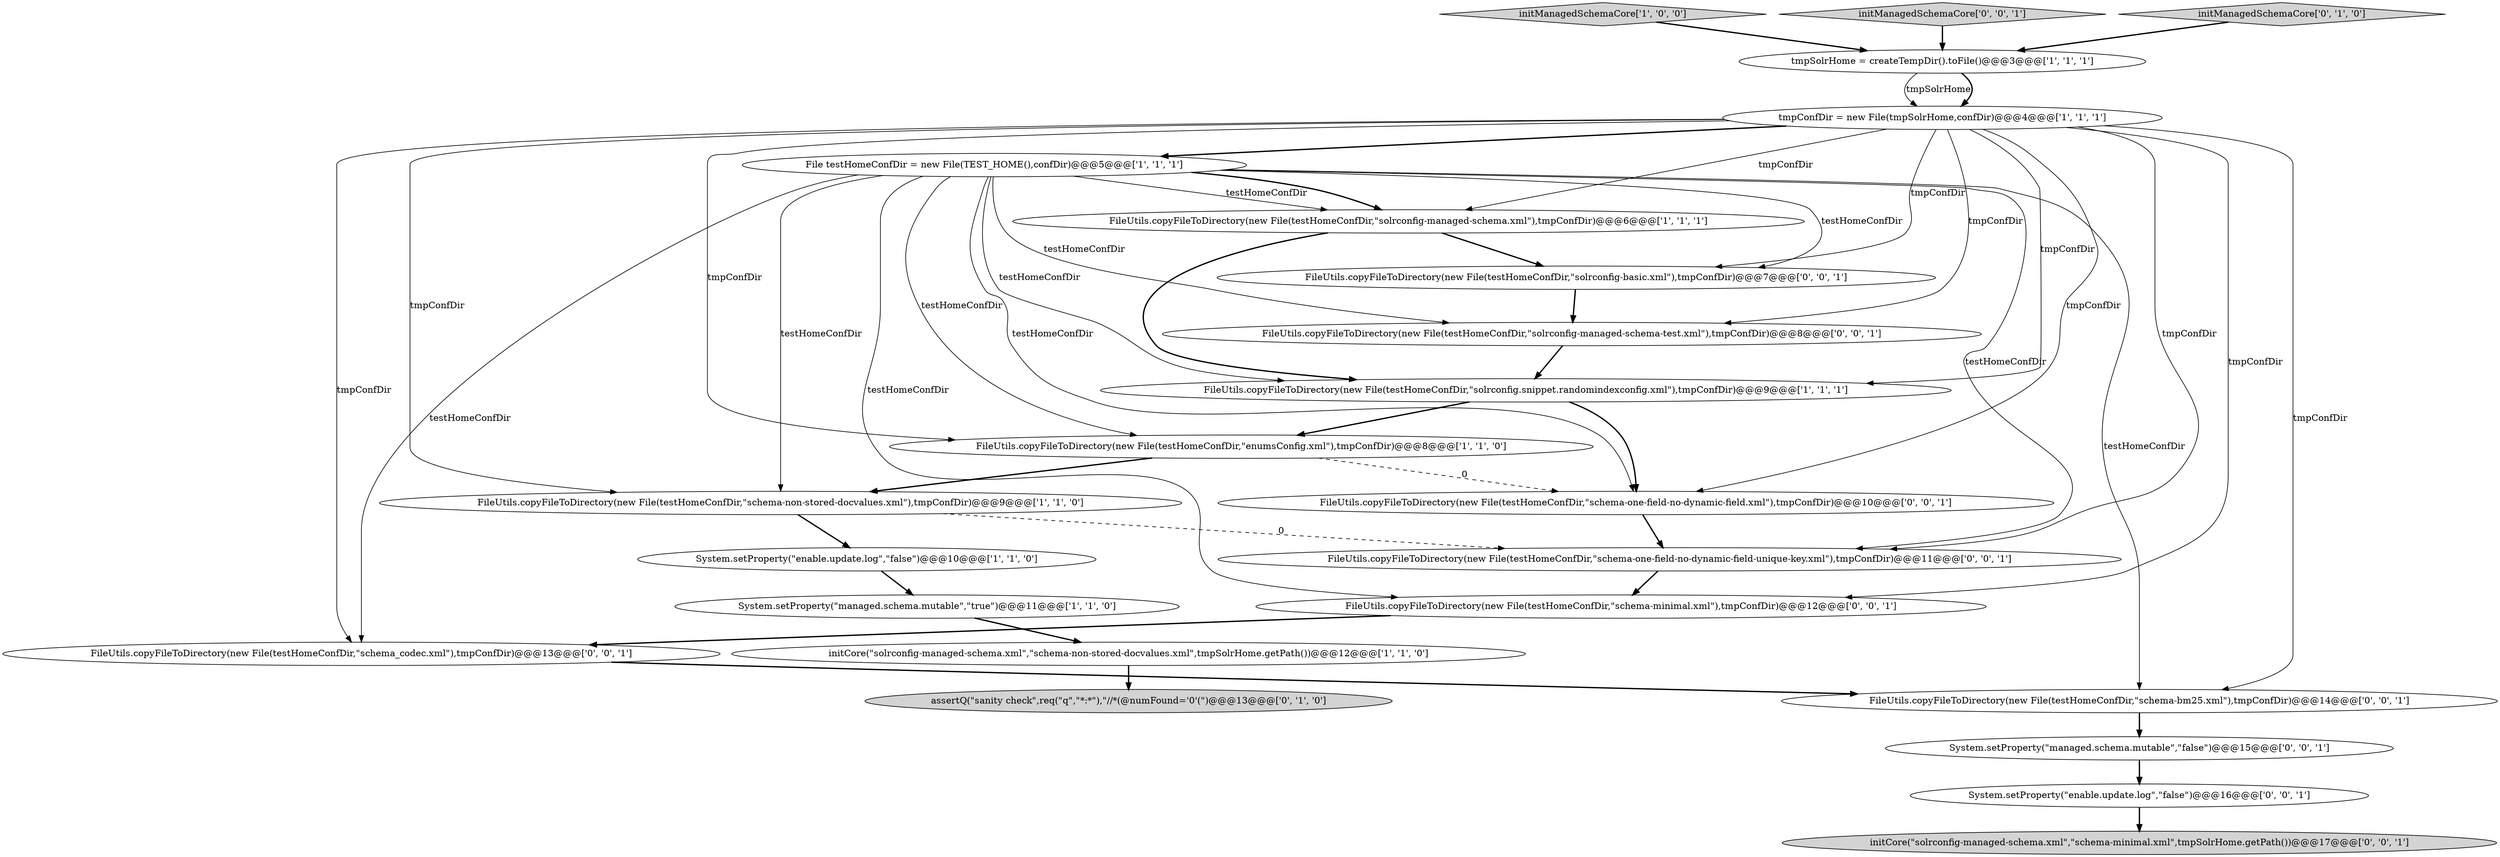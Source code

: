 digraph {
7 [style = filled, label = "FileUtils.copyFileToDirectory(new File(testHomeConfDir,\"schema-non-stored-docvalues.xml\"),tmpConfDir)@@@9@@@['1', '1', '0']", fillcolor = white, shape = ellipse image = "AAA0AAABBB1BBB"];
0 [style = filled, label = "System.setProperty(\"enable.update.log\",\"false\")@@@10@@@['1', '1', '0']", fillcolor = white, shape = ellipse image = "AAA0AAABBB1BBB"];
1 [style = filled, label = "File testHomeConfDir = new File(TEST_HOME(),confDir)@@@5@@@['1', '1', '1']", fillcolor = white, shape = ellipse image = "AAA0AAABBB1BBB"];
4 [style = filled, label = "initManagedSchemaCore['1', '0', '0']", fillcolor = lightgray, shape = diamond image = "AAA0AAABBB1BBB"];
6 [style = filled, label = "FileUtils.copyFileToDirectory(new File(testHomeConfDir,\"solrconfig.snippet.randomindexconfig.xml\"),tmpConfDir)@@@9@@@['1', '1', '1']", fillcolor = white, shape = ellipse image = "AAA0AAABBB1BBB"];
10 [style = filled, label = "tmpSolrHome = createTempDir().toFile()@@@3@@@['1', '1', '1']", fillcolor = white, shape = ellipse image = "AAA0AAABBB1BBB"];
13 [style = filled, label = "System.setProperty(\"managed.schema.mutable\",\"false\")@@@15@@@['0', '0', '1']", fillcolor = white, shape = ellipse image = "AAA0AAABBB3BBB"];
17 [style = filled, label = "initCore(\"solrconfig-managed-schema.xml\",\"schema-minimal.xml\",tmpSolrHome.getPath())@@@17@@@['0', '0', '1']", fillcolor = lightgray, shape = ellipse image = "AAA0AAABBB3BBB"];
2 [style = filled, label = "FileUtils.copyFileToDirectory(new File(testHomeConfDir,\"solrconfig-managed-schema.xml\"),tmpConfDir)@@@6@@@['1', '1', '1']", fillcolor = white, shape = ellipse image = "AAA0AAABBB1BBB"];
8 [style = filled, label = "System.setProperty(\"managed.schema.mutable\",\"true\")@@@11@@@['1', '1', '0']", fillcolor = white, shape = ellipse image = "AAA0AAABBB1BBB"];
18 [style = filled, label = "System.setProperty(\"enable.update.log\",\"false\")@@@16@@@['0', '0', '1']", fillcolor = white, shape = ellipse image = "AAA0AAABBB3BBB"];
21 [style = filled, label = "FileUtils.copyFileToDirectory(new File(testHomeConfDir,\"schema-one-field-no-dynamic-field-unique-key.xml\"),tmpConfDir)@@@11@@@['0', '0', '1']", fillcolor = white, shape = ellipse image = "AAA0AAABBB3BBB"];
14 [style = filled, label = "FileUtils.copyFileToDirectory(new File(testHomeConfDir,\"solrconfig-managed-schema-test.xml\"),tmpConfDir)@@@8@@@['0', '0', '1']", fillcolor = white, shape = ellipse image = "AAA0AAABBB3BBB"];
9 [style = filled, label = "initCore(\"solrconfig-managed-schema.xml\",\"schema-non-stored-docvalues.xml\",tmpSolrHome.getPath())@@@12@@@['1', '1', '0']", fillcolor = white, shape = ellipse image = "AAA0AAABBB1BBB"];
5 [style = filled, label = "tmpConfDir = new File(tmpSolrHome,confDir)@@@4@@@['1', '1', '1']", fillcolor = white, shape = ellipse image = "AAA0AAABBB1BBB"];
11 [style = filled, label = "assertQ(\"sanity check\",req(\"q\",\"*:*\"),\"//*(@numFound='0'(\")@@@13@@@['0', '1', '0']", fillcolor = lightgray, shape = ellipse image = "AAA1AAABBB2BBB"];
23 [style = filled, label = "FileUtils.copyFileToDirectory(new File(testHomeConfDir,\"schema_codec.xml\"),tmpConfDir)@@@13@@@['0', '0', '1']", fillcolor = white, shape = ellipse image = "AAA0AAABBB3BBB"];
22 [style = filled, label = "FileUtils.copyFileToDirectory(new File(testHomeConfDir,\"schema-bm25.xml\"),tmpConfDir)@@@14@@@['0', '0', '1']", fillcolor = white, shape = ellipse image = "AAA0AAABBB3BBB"];
3 [style = filled, label = "FileUtils.copyFileToDirectory(new File(testHomeConfDir,\"enumsConfig.xml\"),tmpConfDir)@@@8@@@['1', '1', '0']", fillcolor = white, shape = ellipse image = "AAA0AAABBB1BBB"];
16 [style = filled, label = "FileUtils.copyFileToDirectory(new File(testHomeConfDir,\"schema-minimal.xml\"),tmpConfDir)@@@12@@@['0', '0', '1']", fillcolor = white, shape = ellipse image = "AAA0AAABBB3BBB"];
15 [style = filled, label = "FileUtils.copyFileToDirectory(new File(testHomeConfDir,\"schema-one-field-no-dynamic-field.xml\"),tmpConfDir)@@@10@@@['0', '0', '1']", fillcolor = white, shape = ellipse image = "AAA0AAABBB3BBB"];
19 [style = filled, label = "FileUtils.copyFileToDirectory(new File(testHomeConfDir,\"solrconfig-basic.xml\"),tmpConfDir)@@@7@@@['0', '0', '1']", fillcolor = white, shape = ellipse image = "AAA0AAABBB3BBB"];
20 [style = filled, label = "initManagedSchemaCore['0', '0', '1']", fillcolor = lightgray, shape = diamond image = "AAA0AAABBB3BBB"];
12 [style = filled, label = "initManagedSchemaCore['0', '1', '0']", fillcolor = lightgray, shape = diamond image = "AAA0AAABBB2BBB"];
23->22 [style = bold, label=""];
1->6 [style = solid, label="testHomeConfDir"];
5->2 [style = solid, label="tmpConfDir"];
5->19 [style = solid, label="tmpConfDir"];
5->14 [style = solid, label="tmpConfDir"];
5->3 [style = solid, label="tmpConfDir"];
8->9 [style = bold, label=""];
9->11 [style = bold, label=""];
20->10 [style = bold, label=""];
6->15 [style = bold, label=""];
5->1 [style = bold, label=""];
21->16 [style = bold, label=""];
1->7 [style = solid, label="testHomeConfDir"];
1->19 [style = solid, label="testHomeConfDir"];
15->21 [style = bold, label=""];
0->8 [style = bold, label=""];
3->7 [style = bold, label=""];
13->18 [style = bold, label=""];
5->15 [style = solid, label="tmpConfDir"];
1->14 [style = solid, label="testHomeConfDir"];
5->22 [style = solid, label="tmpConfDir"];
12->10 [style = bold, label=""];
7->21 [style = dashed, label="0"];
10->5 [style = solid, label="tmpSolrHome"];
2->19 [style = bold, label=""];
16->23 [style = bold, label=""];
5->23 [style = solid, label="tmpConfDir"];
7->0 [style = bold, label=""];
6->3 [style = bold, label=""];
1->15 [style = solid, label="testHomeConfDir"];
5->21 [style = solid, label="tmpConfDir"];
1->22 [style = solid, label="testHomeConfDir"];
14->6 [style = bold, label=""];
3->15 [style = dashed, label="0"];
1->2 [style = solid, label="testHomeConfDir"];
2->6 [style = bold, label=""];
5->7 [style = solid, label="tmpConfDir"];
1->21 [style = solid, label="testHomeConfDir"];
4->10 [style = bold, label=""];
1->16 [style = solid, label="testHomeConfDir"];
18->17 [style = bold, label=""];
19->14 [style = bold, label=""];
1->2 [style = bold, label=""];
10->5 [style = bold, label=""];
5->6 [style = solid, label="tmpConfDir"];
22->13 [style = bold, label=""];
1->3 [style = solid, label="testHomeConfDir"];
1->23 [style = solid, label="testHomeConfDir"];
5->16 [style = solid, label="tmpConfDir"];
}
